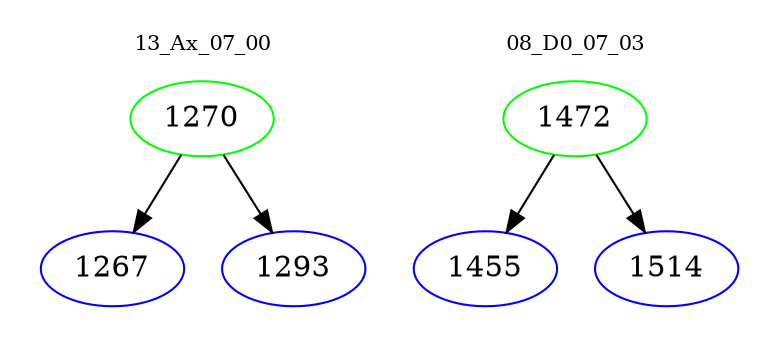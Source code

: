 digraph{
subgraph cluster_0 {
color = white
label = "13_Ax_07_00";
fontsize=10;
T0_1270 [label="1270", color="green"]
T0_1270 -> T0_1267 [color="black"]
T0_1267 [label="1267", color="blue"]
T0_1270 -> T0_1293 [color="black"]
T0_1293 [label="1293", color="blue"]
}
subgraph cluster_1 {
color = white
label = "08_D0_07_03";
fontsize=10;
T1_1472 [label="1472", color="green"]
T1_1472 -> T1_1455 [color="black"]
T1_1455 [label="1455", color="blue"]
T1_1472 -> T1_1514 [color="black"]
T1_1514 [label="1514", color="blue"]
}
}
